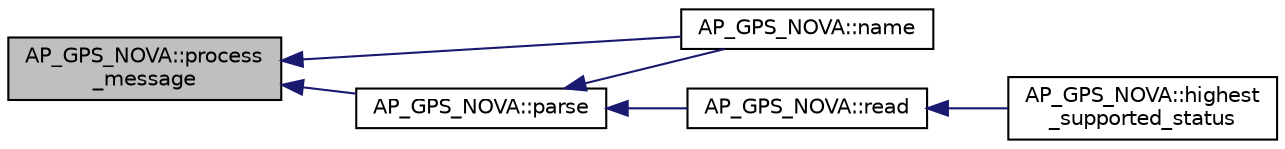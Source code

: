 digraph "AP_GPS_NOVA::process_message"
{
 // INTERACTIVE_SVG=YES
  edge [fontname="Helvetica",fontsize="10",labelfontname="Helvetica",labelfontsize="10"];
  node [fontname="Helvetica",fontsize="10",shape=record];
  rankdir="LR";
  Node1 [label="AP_GPS_NOVA::process\l_message",height=0.2,width=0.4,color="black", fillcolor="grey75", style="filled", fontcolor="black"];
  Node1 -> Node2 [dir="back",color="midnightblue",fontsize="10",style="solid",fontname="Helvetica"];
  Node2 [label="AP_GPS_NOVA::name",height=0.2,width=0.4,color="black", fillcolor="white", style="filled",URL="$classAP__GPS__NOVA.html#ae76f9b7287ce8bfa012abe2bddc01869"];
  Node1 -> Node3 [dir="back",color="midnightblue",fontsize="10",style="solid",fontname="Helvetica"];
  Node3 [label="AP_GPS_NOVA::parse",height=0.2,width=0.4,color="black", fillcolor="white", style="filled",URL="$classAP__GPS__NOVA.html#a7473234145e1b86ae8162d4b51fb09dd"];
  Node3 -> Node2 [dir="back",color="midnightblue",fontsize="10",style="solid",fontname="Helvetica"];
  Node3 -> Node4 [dir="back",color="midnightblue",fontsize="10",style="solid",fontname="Helvetica"];
  Node4 [label="AP_GPS_NOVA::read",height=0.2,width=0.4,color="black", fillcolor="white", style="filled",URL="$classAP__GPS__NOVA.html#af7ddf6f9aae2b11619837aa4ac81b7ac"];
  Node4 -> Node5 [dir="back",color="midnightblue",fontsize="10",style="solid",fontname="Helvetica"];
  Node5 [label="AP_GPS_NOVA::highest\l_supported_status",height=0.2,width=0.4,color="black", fillcolor="white", style="filled",URL="$classAP__GPS__NOVA.html#ab68ed4a21ed02075c52f500f702bf7e6"];
}

